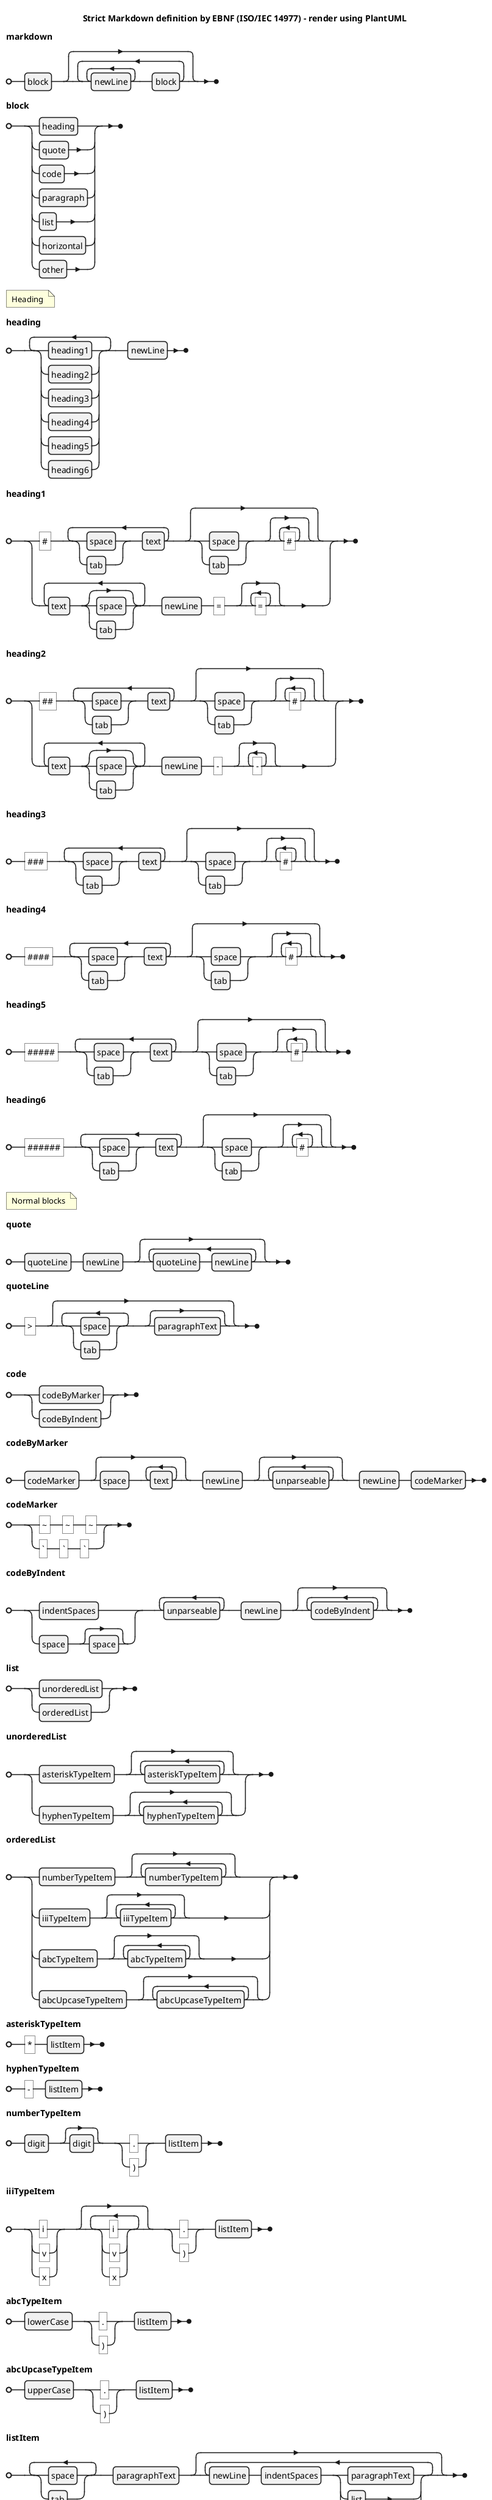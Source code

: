 @startebnf
title Strict Markdown definition by EBNF (ISO/IEC 14977) - render using PlantUML
  
markdown      = block, {{newLine}-, block};
block         = heading | quote | code | paragraph | list | horizontal | other;
 
(* Heading *)
heading       = {heading1 | heading2 | heading3 | heading4 | heading5 | heading6}-, newLine ;
heading1      = "#", {( space | tab ), text}-, [ (space | tab), {"#"}] | { text, [ space | tab ] }-, newLine, "=", {"="};
heading2      = "##", {( space | tab ), text}-, [ (space | tab), {"#"}] | { text, [ space | tab ] }-, newLine, "-", {"-"} ;
heading3      = "###", {( space | tab ), text}-, [ (space | tab), {"#"}] ;
heading4      = "####", {( space | tab ), text}-, [ (space | tab), {"#"}] ;
heading5      = "#####", {( space | tab ), text}-, [ (space | tab), {"#"}] ;
heading6      = "######", {( space | tab ), text}-, [ (space | tab), {"#"}] ;
 
(* Normal blocks *)
quote         = quoteLine, newLine, {quoteLine, newLine};
quoteLine     = ">", [ { space | tab }-, [paragraphText]];

code          = codeByMarker | codeByIndent;
codeByMarker  = codeMarker, [space, {text}-], newLine, {unparseable}, newLine, codeMarker;
codeMarker    = ("~", "~", "~" | "`", "`", "`");

codeByIndent  = (indentSpaces | space, [space]), {unparseable}-, newLine, {codeByIndent};
 
list          = unorderedList | orderedList ;
unorderedList = asteriskTypeItem, {asteriskTypeItem} | hyphenTypeItem, {hyphenTypeItem};
orderedList = numberTypeItem, {numberTypeItem}  | iiiTypeItem, {iiiTypeItem} | abcTypeItem, {abcTypeItem} | abcUpcaseTypeItem, {abcUpcaseTypeItem};

asteriskTypeItem = "*", listItem;
hyphenTypeItem = "-", listItem;

numberTypeItem = digit, [digit], ("." | ")"), listItem;
iiiTypeItem = ("i" | "v" | "x"), {("i" | "v" | "x")}, ("." | ")"), listItem;
abcTypeItem = lowerCase,("." | ")"), listItem;
abcUpcaseTypeItem = upperCase,("." | ")"), listItem;

listItem = {space | tab}-, paragraphText, {newLine, indentSpaces, (paragraphText | list | code | quoteLine)};

indentSpaces   = indentSpace1 | indentSpace2 | indentSpace3;
indentSpace1   = space, space, space, [space] | tab;
indentSpace2   = indentSpace1, (space, space, space, [space] | tab);
indentSpace3   = indentSpace2, (space, space, space, [space] | tab);

horizontal    = ("-", "-", {"-"} | "_", "_", {"_"} | "=", "=", {"="});

(* paragraph and inline text *) 

other = { unparseable }, newLine ;

paragraph     = paragraphText, {newLine, paragraphText}, newLine ;

paragraphText = { (text | bold | italic | inlineCode | underline | link), {space | tab} }-;

bold          = "*", "*", {(text | italic | link | inlineCode | underline), {space | tab} }-, "*", "*";
italic        = "*", {(text | link | inlineCode | underline), {space | tab} }-, "*";
underline     =  "_", "_", {(text | inlineCode), {space | tab}}-, "_", "_" ;
inlineCode    = "`", {text | space | tab | "*" }-, "`" ;

link          = "[", { text |  space | tab }, "]", "(", url, ")" ;
image          = "!", ["[", { text |  space | tab }, "]"], "(", url, ")" ;

unparseable    = {(text | specialCharacter | controlCharacter), {space | tab}}-;

(* characters *) 
text          = letter | digit | other;
newLine       = ["\r"], "\n";
 
letter        = "a" | "b" | "c" | "..." | "z" | "A" | "B" | "C" | "..." | "Z" ;
digit         = "0" | "1" | "2" | "3" | "4" | "5" | "6" | "7" | "8" | "9" ;
other         = "'" | '"' | "," | "." | "?" | "!" | ":" | ";" | "#" | "&" | "<" | "/" | "=" | "_" | "@" | "-" | ">" | "+" | "~";
specialCharacter = "*" | "`";
controlCharacter = "\0" | "\\";

space         = "\s";
tab           = "\t";

url           = letter, {letter | digit | "." | "?" | "!" | ":" | "-" | "_" | "/" | "+" } ;

@endebnf
